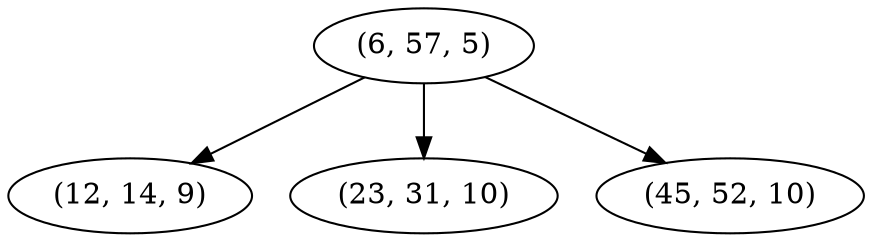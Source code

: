 digraph tree {
    "(6, 57, 5)";
    "(12, 14, 9)";
    "(23, 31, 10)";
    "(45, 52, 10)";
    "(6, 57, 5)" -> "(12, 14, 9)";
    "(6, 57, 5)" -> "(23, 31, 10)";
    "(6, 57, 5)" -> "(45, 52, 10)";
}
